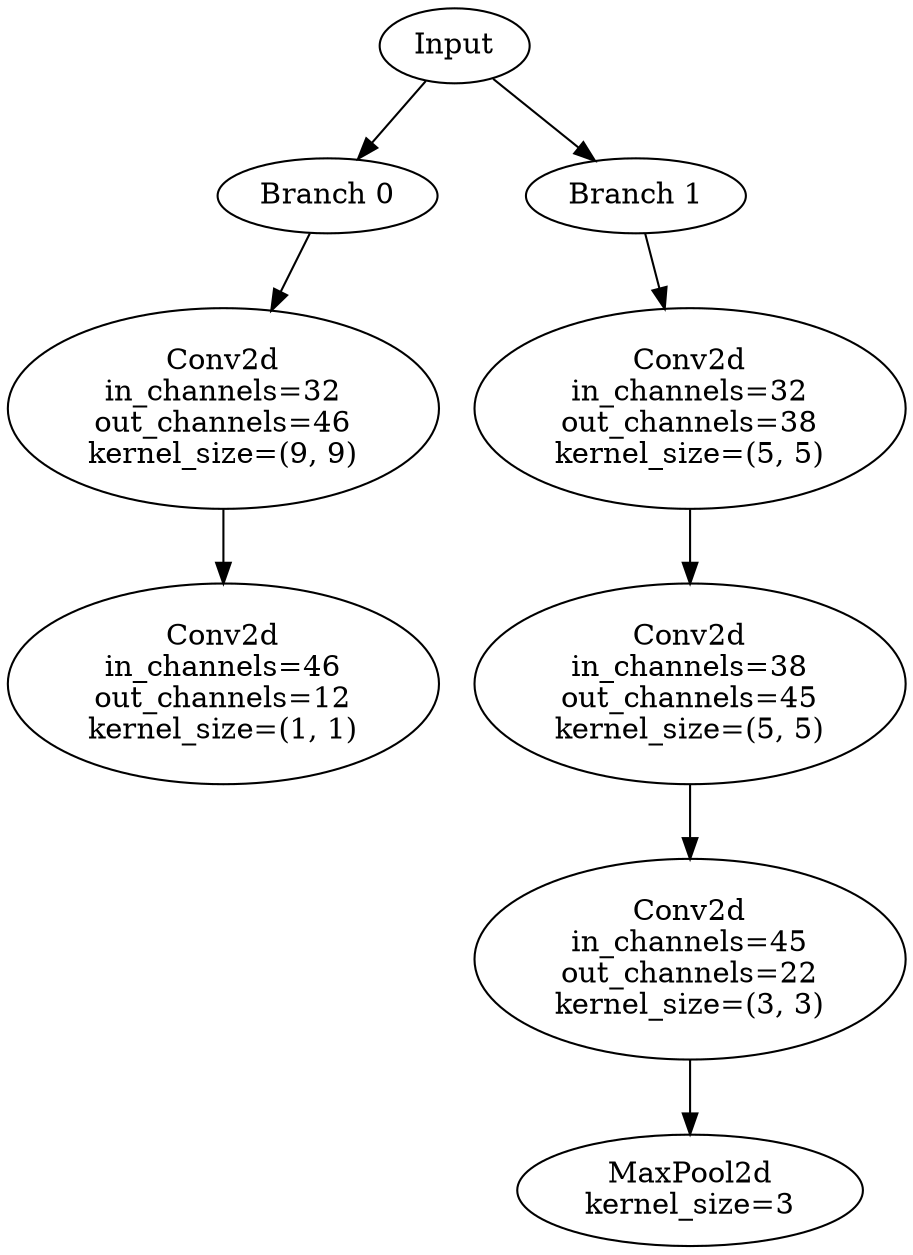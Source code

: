 // Inception Module - Coral 10
digraph {
	Input [label=Input]
	Branch_0 [label="Branch 0"]
	Input -> Branch_0
	Branch_0_Layer_0 [label="Conv2d
in_channels=32
out_channels=46
kernel_size=(9, 9)"]
	Branch_0 -> Branch_0_Layer_0
	Branch_0_Layer_1 [label="Conv2d
in_channels=46
out_channels=12
kernel_size=(1, 1)"]
	Branch_0_Layer_0 -> Branch_0_Layer_1
	Branch_1 [label="Branch 1"]
	Input -> Branch_1
	Branch_1_Layer_0 [label="Conv2d
in_channels=32
out_channels=38
kernel_size=(5, 5)"]
	Branch_1 -> Branch_1_Layer_0
	Branch_1_Layer_1 [label="Conv2d
in_channels=38
out_channels=45
kernel_size=(5, 5)"]
	Branch_1_Layer_0 -> Branch_1_Layer_1
	Branch_1_Layer_2 [label="Conv2d
in_channels=45
out_channels=22
kernel_size=(3, 3)"]
	Branch_1_Layer_1 -> Branch_1_Layer_2
	Branch_1_Layer_3 [label="MaxPool2d
kernel_size=3"]
	Branch_1_Layer_2 -> Branch_1_Layer_3
}
